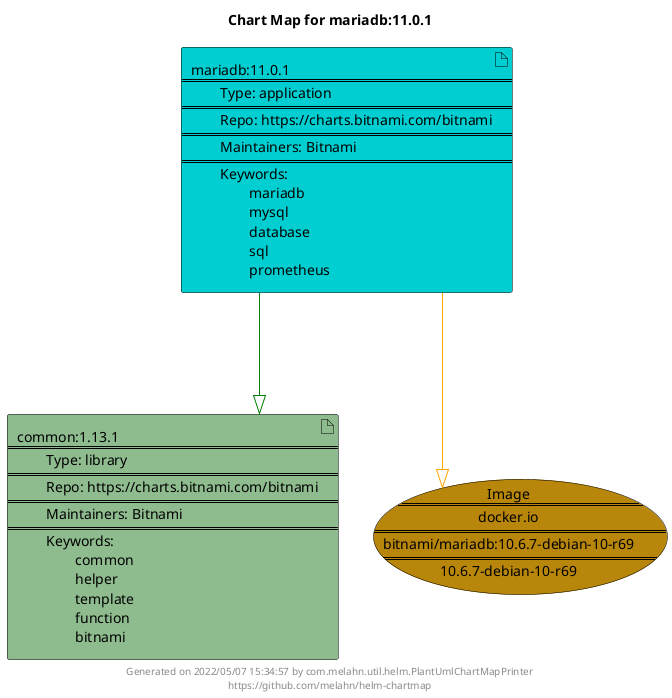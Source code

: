@startuml
skinparam linetype ortho
skinparam backgroundColor white
skinparam usecaseBorderColor black
skinparam usecaseArrowColor LightSlateGray
skinparam artifactBorderColor black
skinparam artifactArrowColor LightSlateGray

title Chart Map for mariadb:11.0.1

'There are 2 referenced Helm Charts
artifact "common:1.13.1\n====\n\tType: library\n====\n\tRepo: https://charts.bitnami.com/bitnami\n====\n\tMaintainers: Bitnami\n====\n\tKeywords: \n\t\tcommon\n\t\thelper\n\t\ttemplate\n\t\tfunction\n\t\tbitnami" as common_1_13_1 #DarkSeaGreen
artifact "mariadb:11.0.1\n====\n\tType: application\n====\n\tRepo: https://charts.bitnami.com/bitnami\n====\n\tMaintainers: Bitnami\n====\n\tKeywords: \n\t\tmariadb\n\t\tmysql\n\t\tdatabase\n\t\tsql\n\t\tprometheus" as mariadb_11_0_1 #DarkTurquoise

'There is one referenced Docker Image
usecase "Image\n====\ndocker.io\n====\nbitnami/mariadb:10.6.7-debian-10-r69\n====\n10.6.7-debian-10-r69" as docker_io_bitnami_mariadb_10_6_7_debian_10_r69 #DarkGoldenRod

'Chart Dependencies
mariadb_11_0_1--[#green]-|>common_1_13_1
mariadb_11_0_1--[#orange]-|>docker_io_bitnami_mariadb_10_6_7_debian_10_r69

center footer Generated on 2022/05/07 15:34:57 by com.melahn.util.helm.PlantUmlChartMapPrinter\nhttps://github.com/melahn/helm-chartmap
@enduml
